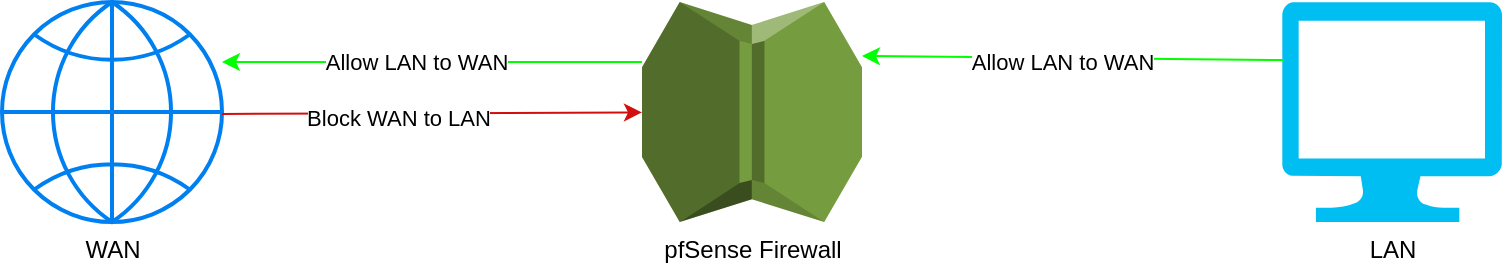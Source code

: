 <mxfile version="24.7.16">
  <diagram name="Page-1" id="XIzL0DhM5F3Iu297xSs6">
    <mxGraphModel dx="1674" dy="772" grid="1" gridSize="10" guides="1" tooltips="1" connect="1" arrows="1" fold="1" page="1" pageScale="1" pageWidth="827" pageHeight="1169" math="0" shadow="0">
      <root>
        <mxCell id="0" />
        <mxCell id="1" parent="0" />
        <mxCell id="xmki-k6HlsVKm0--dV1x-1" value="pfSense Firewall" style="outlineConnect=0;dashed=0;verticalLabelPosition=bottom;verticalAlign=top;align=center;html=1;shape=mxgraph.aws3.shield;fillColor=#759C3E;gradientColor=none;" vertex="1" parent="1">
          <mxGeometry x="360" y="220" width="110" height="110" as="geometry" />
        </mxCell>
        <mxCell id="xmki-k6HlsVKm0--dV1x-2" value="WAN" style="html=1;verticalLabelPosition=bottom;align=center;labelBackgroundColor=#ffffff;verticalAlign=top;strokeWidth=2;strokeColor=#0080F0;shadow=0;dashed=0;shape=mxgraph.ios7.icons.globe;" vertex="1" parent="1">
          <mxGeometry x="40" y="220" width="110" height="110" as="geometry" />
        </mxCell>
        <mxCell id="xmki-k6HlsVKm0--dV1x-3" value="LAN" style="verticalLabelPosition=bottom;html=1;verticalAlign=top;align=center;strokeColor=none;fillColor=#00BEF2;shape=mxgraph.azure.computer;pointerEvents=1;" vertex="1" parent="1">
          <mxGeometry x="680" y="220" width="110" height="110" as="geometry" />
        </mxCell>
        <mxCell id="xmki-k6HlsVKm0--dV1x-10" value="" style="endArrow=classic;html=1;rounded=0;exitX=0.009;exitY=0.264;exitDx=0;exitDy=0;exitPerimeter=0;strokeColor=#00FF00;" edge="1" parent="1" source="xmki-k6HlsVKm0--dV1x-3">
          <mxGeometry width="50" height="50" relative="1" as="geometry">
            <mxPoint x="390" y="420" as="sourcePoint" />
            <mxPoint x="470" y="247" as="targetPoint" />
          </mxGeometry>
        </mxCell>
        <mxCell id="xmki-k6HlsVKm0--dV1x-13" value="Allow LAN to WAN" style="edgeLabel;html=1;align=center;verticalAlign=middle;resizable=0;points=[];" vertex="1" connectable="0" parent="xmki-k6HlsVKm0--dV1x-10">
          <mxGeometry x="-0.365" y="1" relative="1" as="geometry">
            <mxPoint x="-44" as="offset" />
          </mxGeometry>
        </mxCell>
        <mxCell id="xmki-k6HlsVKm0--dV1x-11" value="" style="endArrow=classic;html=1;rounded=0;strokeColor=#00FF00;" edge="1" parent="1">
          <mxGeometry width="50" height="50" relative="1" as="geometry">
            <mxPoint x="360" y="250" as="sourcePoint" />
            <mxPoint x="150" y="250" as="targetPoint" />
          </mxGeometry>
        </mxCell>
        <mxCell id="xmki-k6HlsVKm0--dV1x-14" value="Allow LAN to WAN" style="edgeLabel;html=1;align=center;verticalAlign=middle;resizable=0;points=[];" vertex="1" connectable="0" parent="xmki-k6HlsVKm0--dV1x-11">
          <mxGeometry x="0.076" relative="1" as="geometry">
            <mxPoint as="offset" />
          </mxGeometry>
        </mxCell>
        <mxCell id="xmki-k6HlsVKm0--dV1x-12" value="" style="endArrow=classic;html=1;rounded=0;exitX=1;exitY=0.509;exitDx=0;exitDy=0;exitPerimeter=0;strokeColor=#D20F0F;" edge="1" parent="1" source="xmki-k6HlsVKm0--dV1x-2" target="xmki-k6HlsVKm0--dV1x-1">
          <mxGeometry width="50" height="50" relative="1" as="geometry">
            <mxPoint x="220" y="310" as="sourcePoint" />
            <mxPoint x="270" y="260" as="targetPoint" />
          </mxGeometry>
        </mxCell>
        <mxCell id="xmki-k6HlsVKm0--dV1x-15" value="Block WAN to LAN" style="edgeLabel;html=1;align=center;verticalAlign=middle;resizable=0;points=[];" vertex="1" connectable="0" parent="xmki-k6HlsVKm0--dV1x-12">
          <mxGeometry x="-0.162" y="-2" relative="1" as="geometry">
            <mxPoint as="offset" />
          </mxGeometry>
        </mxCell>
      </root>
    </mxGraphModel>
  </diagram>
</mxfile>
